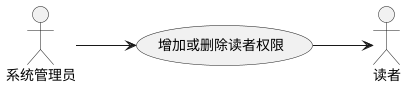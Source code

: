 @startuml
  left to right direction
  actor 系统管理员
  actor 读者
  系统管理员-->(增加或删除读者权限)
  (增加或删除读者权限)-->读者
 @enduml